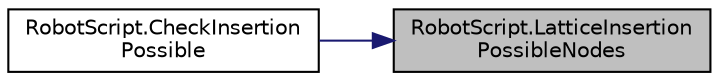 digraph "RobotScript.LatticeInsertionPossibleNodes"
{
 // LATEX_PDF_SIZE
  edge [fontname="Helvetica",fontsize="10",labelfontname="Helvetica",labelfontsize="10"];
  node [fontname="Helvetica",fontsize="10",shape=record];
  rankdir="RL";
  Node1 [label="RobotScript.LatticeInsertion\lPossibleNodes",height=0.2,width=0.4,color="black", fillcolor="grey75", style="filled", fontcolor="black",tooltip=" "];
  Node1 -> Node2 [dir="back",color="midnightblue",fontsize="10",style="solid",fontname="Helvetica"];
  Node2 [label="RobotScript.CheckInsertion\lPossible",height=0.2,width=0.4,color="black", fillcolor="white", style="filled",URL="$class_robot_script.html#a90e7cbf825ad8049ed5b48005ba357d6",tooltip=" "];
}
